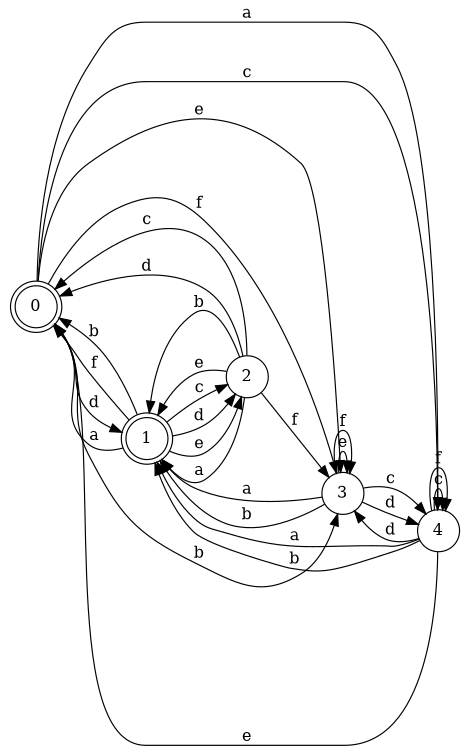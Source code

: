 digraph n4_2 {
__start0 [label="" shape="none"];

rankdir=LR;
size="8,5";

s0 [style="rounded,filled", color="black", fillcolor="white" shape="doublecircle", label="0"];
s1 [style="rounded,filled", color="black", fillcolor="white" shape="doublecircle", label="1"];
s2 [style="filled", color="black", fillcolor="white" shape="circle", label="2"];
s3 [style="filled", color="black", fillcolor="white" shape="circle", label="3"];
s4 [style="filled", color="black", fillcolor="white" shape="circle", label="4"];
s0 -> s4 [label="a"];
s0 -> s3 [label="b"];
s0 -> s4 [label="c"];
s0 -> s1 [label="d"];
s0 -> s3 [label="e"];
s0 -> s3 [label="f"];
s1 -> s0 [label="a"];
s1 -> s0 [label="b"];
s1 -> s2 [label="c"];
s1 -> s2 [label="d"];
s1 -> s2 [label="e"];
s1 -> s0 [label="f"];
s2 -> s1 [label="a"];
s2 -> s1 [label="b"];
s2 -> s0 [label="c"];
s2 -> s0 [label="d"];
s2 -> s1 [label="e"];
s2 -> s3 [label="f"];
s3 -> s1 [label="a"];
s3 -> s1 [label="b"];
s3 -> s4 [label="c"];
s3 -> s4 [label="d"];
s3 -> s3 [label="e"];
s3 -> s3 [label="f"];
s4 -> s1 [label="a"];
s4 -> s1 [label="b"];
s4 -> s4 [label="c"];
s4 -> s3 [label="d"];
s4 -> s0 [label="e"];
s4 -> s4 [label="f"];

}